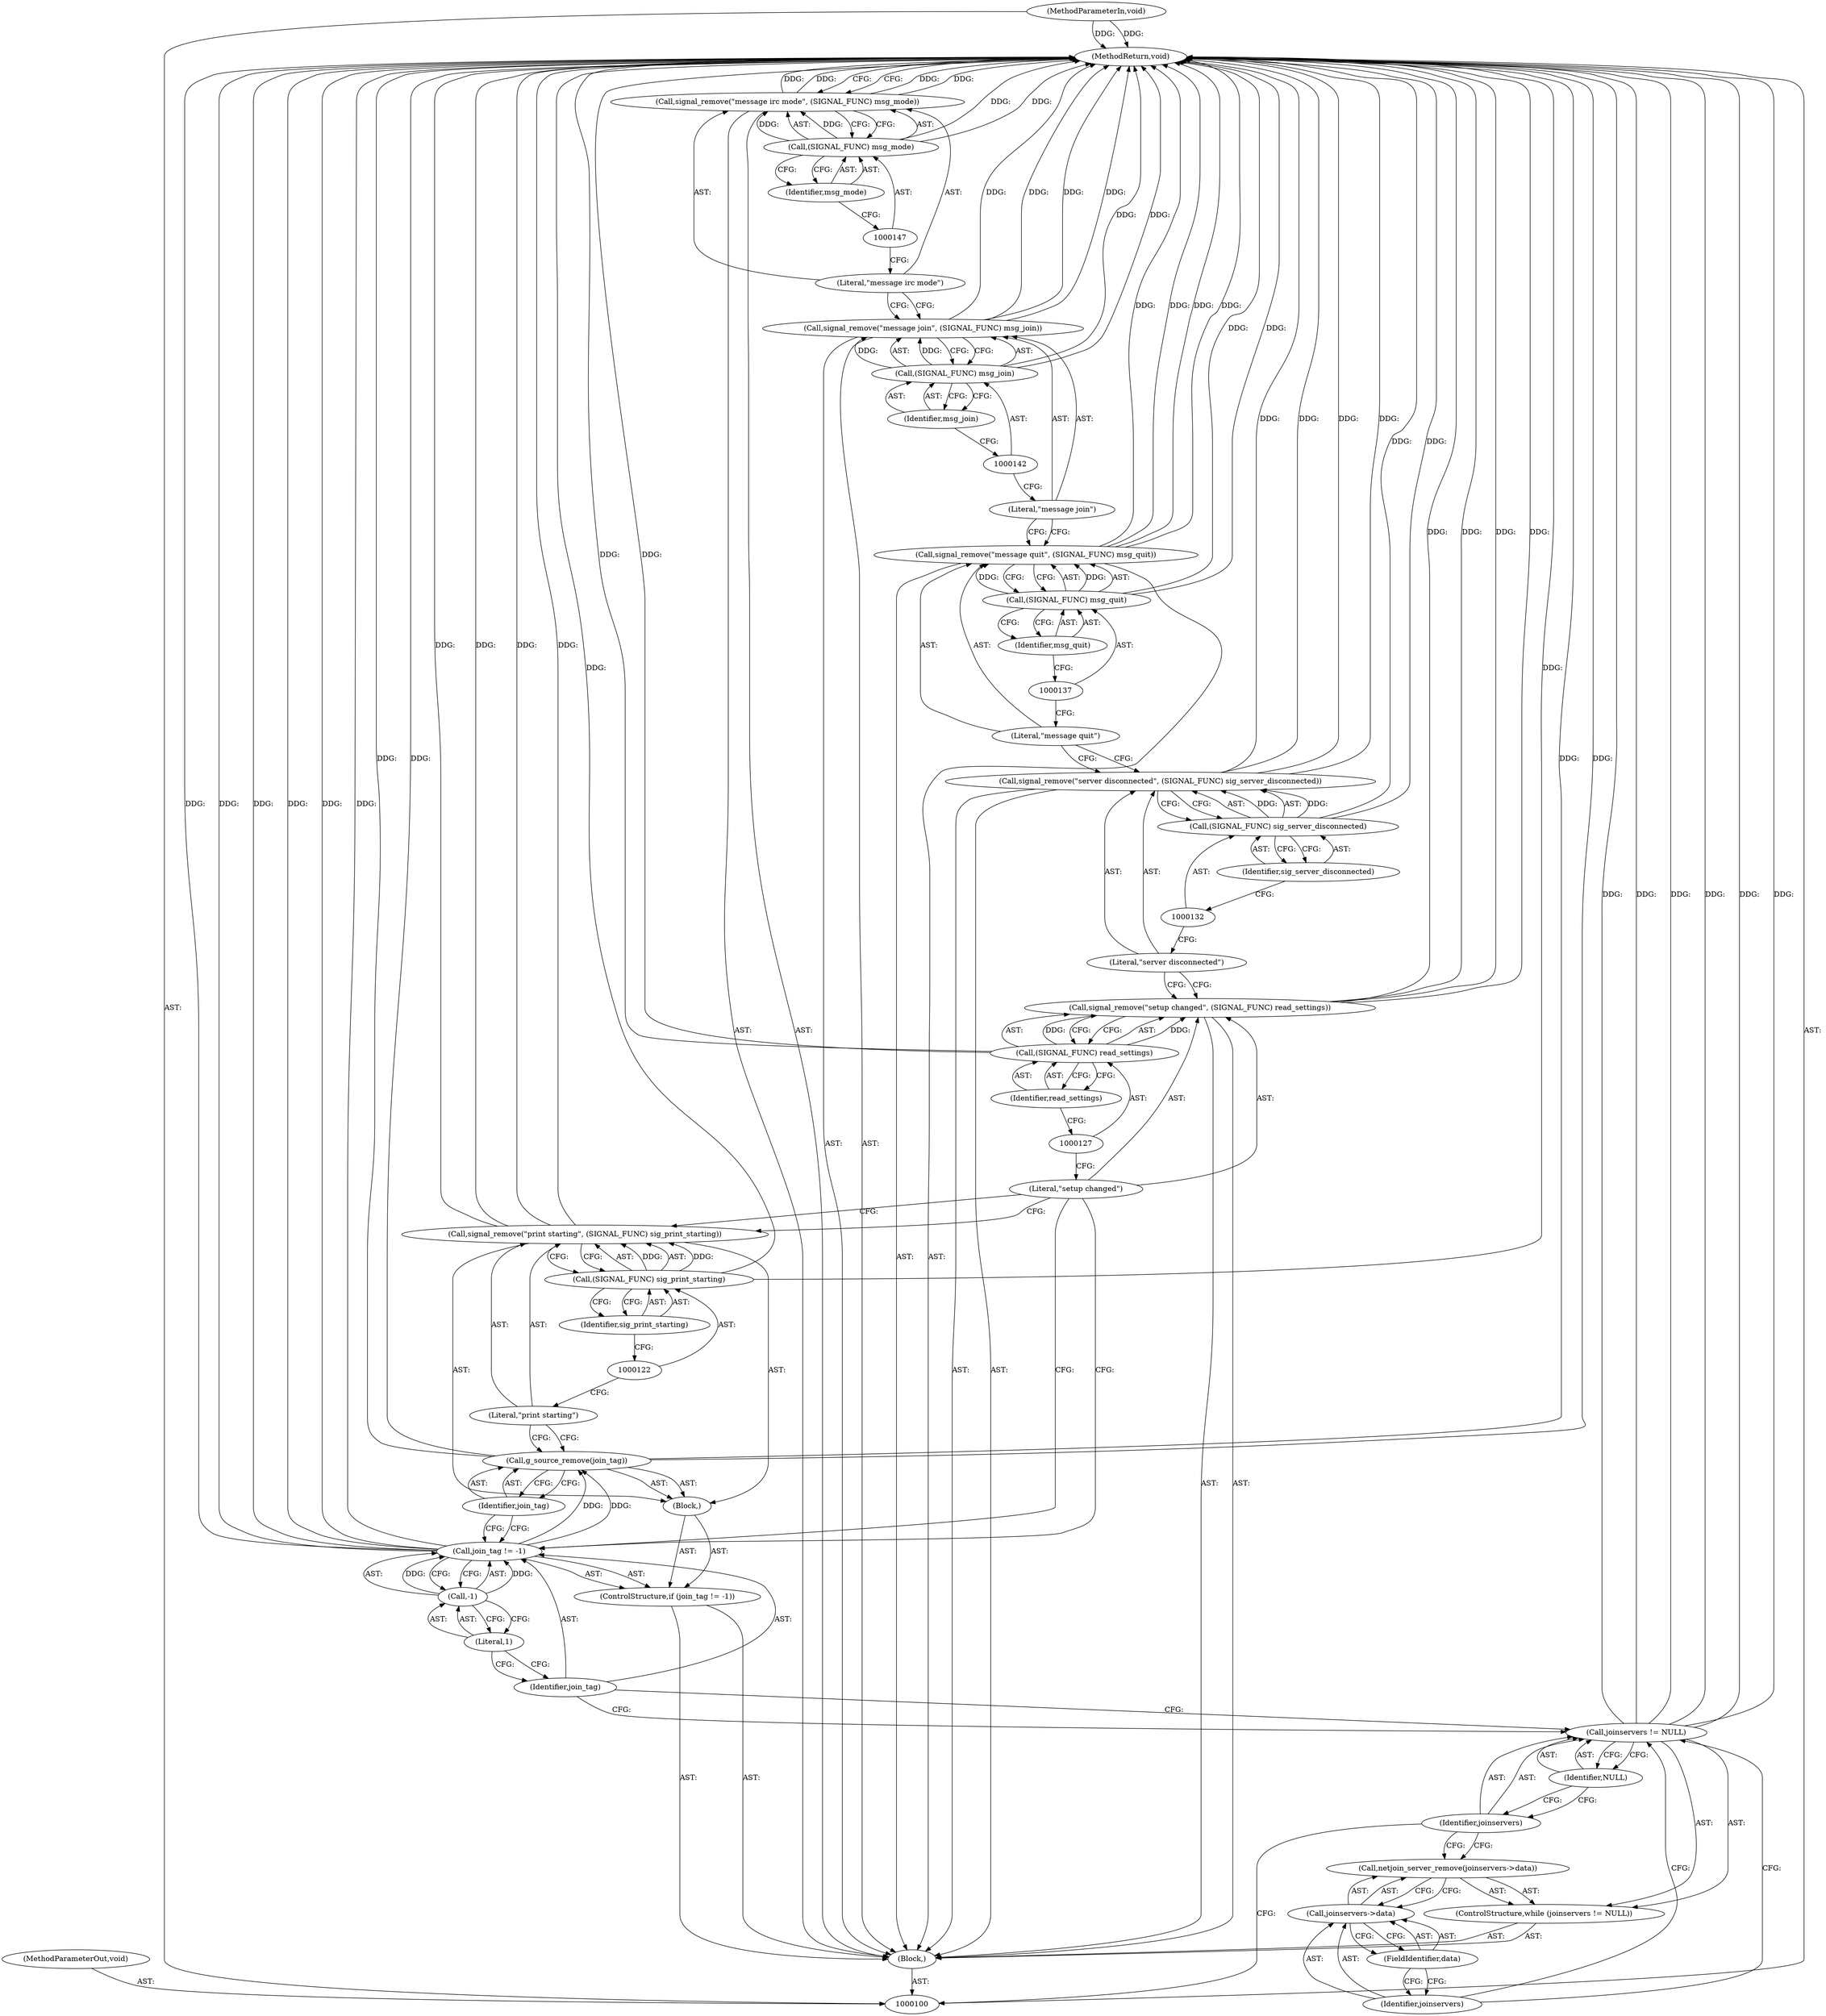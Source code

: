 digraph "0_irssi_77b2631c78461965bc9a7414aae206b5c514e1b3" {
"1000149" [label="(MethodReturn,void)"];
"1000101" [label="(MethodParameterIn,void)"];
"1000187" [label="(MethodParameterOut,void)"];
"1000125" [label="(Literal,\"setup changed\")"];
"1000124" [label="(Call,signal_remove(\"setup changed\", (SIGNAL_FUNC) read_settings))"];
"1000126" [label="(Call,(SIGNAL_FUNC) read_settings)"];
"1000128" [label="(Identifier,read_settings)"];
"1000129" [label="(Call,signal_remove(\"server disconnected\", (SIGNAL_FUNC) sig_server_disconnected))"];
"1000130" [label="(Literal,\"server disconnected\")"];
"1000131" [label="(Call,(SIGNAL_FUNC) sig_server_disconnected)"];
"1000133" [label="(Identifier,sig_server_disconnected)"];
"1000135" [label="(Literal,\"message quit\")"];
"1000134" [label="(Call,signal_remove(\"message quit\", (SIGNAL_FUNC) msg_quit))"];
"1000136" [label="(Call,(SIGNAL_FUNC) msg_quit)"];
"1000138" [label="(Identifier,msg_quit)"];
"1000140" [label="(Literal,\"message join\")"];
"1000139" [label="(Call,signal_remove(\"message join\", (SIGNAL_FUNC) msg_join))"];
"1000141" [label="(Call,(SIGNAL_FUNC) msg_join)"];
"1000143" [label="(Identifier,msg_join)"];
"1000144" [label="(Call,signal_remove(\"message irc mode\", (SIGNAL_FUNC) msg_mode))"];
"1000145" [label="(Literal,\"message irc mode\")"];
"1000146" [label="(Call,(SIGNAL_FUNC) msg_mode)"];
"1000148" [label="(Identifier,msg_mode)"];
"1000102" [label="(Block,)"];
"1000103" [label="(ControlStructure,while (joinservers != NULL))"];
"1000106" [label="(Identifier,NULL)"];
"1000104" [label="(Call,joinservers != NULL)"];
"1000105" [label="(Identifier,joinservers)"];
"1000107" [label="(Call,netjoin_server_remove(joinservers->data))"];
"1000108" [label="(Call,joinservers->data)"];
"1000109" [label="(Identifier,joinservers)"];
"1000110" [label="(FieldIdentifier,data)"];
"1000111" [label="(ControlStructure,if (join_tag != -1))"];
"1000114" [label="(Call,-1)"];
"1000115" [label="(Literal,1)"];
"1000116" [label="(Block,)"];
"1000112" [label="(Call,join_tag != -1)"];
"1000113" [label="(Identifier,join_tag)"];
"1000118" [label="(Identifier,join_tag)"];
"1000117" [label="(Call,g_source_remove(join_tag))"];
"1000120" [label="(Literal,\"print starting\")"];
"1000119" [label="(Call,signal_remove(\"print starting\", (SIGNAL_FUNC) sig_print_starting))"];
"1000121" [label="(Call,(SIGNAL_FUNC) sig_print_starting)"];
"1000123" [label="(Identifier,sig_print_starting)"];
"1000149" -> "1000100"  [label="AST: "];
"1000149" -> "1000144"  [label="CFG: "];
"1000117" -> "1000149"  [label="DDG: "];
"1000117" -> "1000149"  [label="DDG: "];
"1000124" -> "1000149"  [label="DDG: "];
"1000124" -> "1000149"  [label="DDG: "];
"1000104" -> "1000149"  [label="DDG: "];
"1000104" -> "1000149"  [label="DDG: "];
"1000104" -> "1000149"  [label="DDG: "];
"1000112" -> "1000149"  [label="DDG: "];
"1000112" -> "1000149"  [label="DDG: "];
"1000112" -> "1000149"  [label="DDG: "];
"1000119" -> "1000149"  [label="DDG: "];
"1000119" -> "1000149"  [label="DDG: "];
"1000146" -> "1000149"  [label="DDG: "];
"1000144" -> "1000149"  [label="DDG: "];
"1000144" -> "1000149"  [label="DDG: "];
"1000121" -> "1000149"  [label="DDG: "];
"1000139" -> "1000149"  [label="DDG: "];
"1000139" -> "1000149"  [label="DDG: "];
"1000129" -> "1000149"  [label="DDG: "];
"1000129" -> "1000149"  [label="DDG: "];
"1000134" -> "1000149"  [label="DDG: "];
"1000134" -> "1000149"  [label="DDG: "];
"1000131" -> "1000149"  [label="DDG: "];
"1000101" -> "1000149"  [label="DDG: "];
"1000141" -> "1000149"  [label="DDG: "];
"1000126" -> "1000149"  [label="DDG: "];
"1000136" -> "1000149"  [label="DDG: "];
"1000101" -> "1000100"  [label="AST: "];
"1000101" -> "1000149"  [label="DDG: "];
"1000187" -> "1000100"  [label="AST: "];
"1000125" -> "1000124"  [label="AST: "];
"1000125" -> "1000119"  [label="CFG: "];
"1000125" -> "1000112"  [label="CFG: "];
"1000127" -> "1000125"  [label="CFG: "];
"1000124" -> "1000102"  [label="AST: "];
"1000124" -> "1000126"  [label="CFG: "];
"1000125" -> "1000124"  [label="AST: "];
"1000126" -> "1000124"  [label="AST: "];
"1000130" -> "1000124"  [label="CFG: "];
"1000124" -> "1000149"  [label="DDG: "];
"1000124" -> "1000149"  [label="DDG: "];
"1000126" -> "1000124"  [label="DDG: "];
"1000126" -> "1000124"  [label="AST: "];
"1000126" -> "1000128"  [label="CFG: "];
"1000127" -> "1000126"  [label="AST: "];
"1000128" -> "1000126"  [label="AST: "];
"1000124" -> "1000126"  [label="CFG: "];
"1000126" -> "1000149"  [label="DDG: "];
"1000126" -> "1000124"  [label="DDG: "];
"1000128" -> "1000126"  [label="AST: "];
"1000128" -> "1000127"  [label="CFG: "];
"1000126" -> "1000128"  [label="CFG: "];
"1000129" -> "1000102"  [label="AST: "];
"1000129" -> "1000131"  [label="CFG: "];
"1000130" -> "1000129"  [label="AST: "];
"1000131" -> "1000129"  [label="AST: "];
"1000135" -> "1000129"  [label="CFG: "];
"1000129" -> "1000149"  [label="DDG: "];
"1000129" -> "1000149"  [label="DDG: "];
"1000131" -> "1000129"  [label="DDG: "];
"1000130" -> "1000129"  [label="AST: "];
"1000130" -> "1000124"  [label="CFG: "];
"1000132" -> "1000130"  [label="CFG: "];
"1000131" -> "1000129"  [label="AST: "];
"1000131" -> "1000133"  [label="CFG: "];
"1000132" -> "1000131"  [label="AST: "];
"1000133" -> "1000131"  [label="AST: "];
"1000129" -> "1000131"  [label="CFG: "];
"1000131" -> "1000149"  [label="DDG: "];
"1000131" -> "1000129"  [label="DDG: "];
"1000133" -> "1000131"  [label="AST: "];
"1000133" -> "1000132"  [label="CFG: "];
"1000131" -> "1000133"  [label="CFG: "];
"1000135" -> "1000134"  [label="AST: "];
"1000135" -> "1000129"  [label="CFG: "];
"1000137" -> "1000135"  [label="CFG: "];
"1000134" -> "1000102"  [label="AST: "];
"1000134" -> "1000136"  [label="CFG: "];
"1000135" -> "1000134"  [label="AST: "];
"1000136" -> "1000134"  [label="AST: "];
"1000140" -> "1000134"  [label="CFG: "];
"1000134" -> "1000149"  [label="DDG: "];
"1000134" -> "1000149"  [label="DDG: "];
"1000136" -> "1000134"  [label="DDG: "];
"1000136" -> "1000134"  [label="AST: "];
"1000136" -> "1000138"  [label="CFG: "];
"1000137" -> "1000136"  [label="AST: "];
"1000138" -> "1000136"  [label="AST: "];
"1000134" -> "1000136"  [label="CFG: "];
"1000136" -> "1000149"  [label="DDG: "];
"1000136" -> "1000134"  [label="DDG: "];
"1000138" -> "1000136"  [label="AST: "];
"1000138" -> "1000137"  [label="CFG: "];
"1000136" -> "1000138"  [label="CFG: "];
"1000140" -> "1000139"  [label="AST: "];
"1000140" -> "1000134"  [label="CFG: "];
"1000142" -> "1000140"  [label="CFG: "];
"1000139" -> "1000102"  [label="AST: "];
"1000139" -> "1000141"  [label="CFG: "];
"1000140" -> "1000139"  [label="AST: "];
"1000141" -> "1000139"  [label="AST: "];
"1000145" -> "1000139"  [label="CFG: "];
"1000139" -> "1000149"  [label="DDG: "];
"1000139" -> "1000149"  [label="DDG: "];
"1000141" -> "1000139"  [label="DDG: "];
"1000141" -> "1000139"  [label="AST: "];
"1000141" -> "1000143"  [label="CFG: "];
"1000142" -> "1000141"  [label="AST: "];
"1000143" -> "1000141"  [label="AST: "];
"1000139" -> "1000141"  [label="CFG: "];
"1000141" -> "1000149"  [label="DDG: "];
"1000141" -> "1000139"  [label="DDG: "];
"1000143" -> "1000141"  [label="AST: "];
"1000143" -> "1000142"  [label="CFG: "];
"1000141" -> "1000143"  [label="CFG: "];
"1000144" -> "1000102"  [label="AST: "];
"1000144" -> "1000146"  [label="CFG: "];
"1000145" -> "1000144"  [label="AST: "];
"1000146" -> "1000144"  [label="AST: "];
"1000149" -> "1000144"  [label="CFG: "];
"1000144" -> "1000149"  [label="DDG: "];
"1000144" -> "1000149"  [label="DDG: "];
"1000146" -> "1000144"  [label="DDG: "];
"1000145" -> "1000144"  [label="AST: "];
"1000145" -> "1000139"  [label="CFG: "];
"1000147" -> "1000145"  [label="CFG: "];
"1000146" -> "1000144"  [label="AST: "];
"1000146" -> "1000148"  [label="CFG: "];
"1000147" -> "1000146"  [label="AST: "];
"1000148" -> "1000146"  [label="AST: "];
"1000144" -> "1000146"  [label="CFG: "];
"1000146" -> "1000149"  [label="DDG: "];
"1000146" -> "1000144"  [label="DDG: "];
"1000148" -> "1000146"  [label="AST: "];
"1000148" -> "1000147"  [label="CFG: "];
"1000146" -> "1000148"  [label="CFG: "];
"1000102" -> "1000100"  [label="AST: "];
"1000103" -> "1000102"  [label="AST: "];
"1000111" -> "1000102"  [label="AST: "];
"1000124" -> "1000102"  [label="AST: "];
"1000129" -> "1000102"  [label="AST: "];
"1000134" -> "1000102"  [label="AST: "];
"1000139" -> "1000102"  [label="AST: "];
"1000144" -> "1000102"  [label="AST: "];
"1000103" -> "1000102"  [label="AST: "];
"1000104" -> "1000103"  [label="AST: "];
"1000107" -> "1000103"  [label="AST: "];
"1000106" -> "1000104"  [label="AST: "];
"1000106" -> "1000105"  [label="CFG: "];
"1000104" -> "1000106"  [label="CFG: "];
"1000104" -> "1000103"  [label="AST: "];
"1000104" -> "1000106"  [label="CFG: "];
"1000105" -> "1000104"  [label="AST: "];
"1000106" -> "1000104"  [label="AST: "];
"1000109" -> "1000104"  [label="CFG: "];
"1000113" -> "1000104"  [label="CFG: "];
"1000104" -> "1000149"  [label="DDG: "];
"1000104" -> "1000149"  [label="DDG: "];
"1000104" -> "1000149"  [label="DDG: "];
"1000105" -> "1000104"  [label="AST: "];
"1000105" -> "1000107"  [label="CFG: "];
"1000105" -> "1000100"  [label="CFG: "];
"1000106" -> "1000105"  [label="CFG: "];
"1000107" -> "1000103"  [label="AST: "];
"1000107" -> "1000108"  [label="CFG: "];
"1000108" -> "1000107"  [label="AST: "];
"1000105" -> "1000107"  [label="CFG: "];
"1000108" -> "1000107"  [label="AST: "];
"1000108" -> "1000110"  [label="CFG: "];
"1000109" -> "1000108"  [label="AST: "];
"1000110" -> "1000108"  [label="AST: "];
"1000107" -> "1000108"  [label="CFG: "];
"1000109" -> "1000108"  [label="AST: "];
"1000109" -> "1000104"  [label="CFG: "];
"1000110" -> "1000109"  [label="CFG: "];
"1000110" -> "1000108"  [label="AST: "];
"1000110" -> "1000109"  [label="CFG: "];
"1000108" -> "1000110"  [label="CFG: "];
"1000111" -> "1000102"  [label="AST: "];
"1000112" -> "1000111"  [label="AST: "];
"1000116" -> "1000111"  [label="AST: "];
"1000114" -> "1000112"  [label="AST: "];
"1000114" -> "1000115"  [label="CFG: "];
"1000115" -> "1000114"  [label="AST: "];
"1000112" -> "1000114"  [label="CFG: "];
"1000114" -> "1000112"  [label="DDG: "];
"1000115" -> "1000114"  [label="AST: "];
"1000115" -> "1000113"  [label="CFG: "];
"1000114" -> "1000115"  [label="CFG: "];
"1000116" -> "1000111"  [label="AST: "];
"1000117" -> "1000116"  [label="AST: "];
"1000119" -> "1000116"  [label="AST: "];
"1000112" -> "1000111"  [label="AST: "];
"1000112" -> "1000114"  [label="CFG: "];
"1000113" -> "1000112"  [label="AST: "];
"1000114" -> "1000112"  [label="AST: "];
"1000118" -> "1000112"  [label="CFG: "];
"1000125" -> "1000112"  [label="CFG: "];
"1000112" -> "1000149"  [label="DDG: "];
"1000112" -> "1000149"  [label="DDG: "];
"1000112" -> "1000149"  [label="DDG: "];
"1000114" -> "1000112"  [label="DDG: "];
"1000112" -> "1000117"  [label="DDG: "];
"1000113" -> "1000112"  [label="AST: "];
"1000113" -> "1000104"  [label="CFG: "];
"1000115" -> "1000113"  [label="CFG: "];
"1000118" -> "1000117"  [label="AST: "];
"1000118" -> "1000112"  [label="CFG: "];
"1000117" -> "1000118"  [label="CFG: "];
"1000117" -> "1000116"  [label="AST: "];
"1000117" -> "1000118"  [label="CFG: "];
"1000118" -> "1000117"  [label="AST: "];
"1000120" -> "1000117"  [label="CFG: "];
"1000117" -> "1000149"  [label="DDG: "];
"1000117" -> "1000149"  [label="DDG: "];
"1000112" -> "1000117"  [label="DDG: "];
"1000120" -> "1000119"  [label="AST: "];
"1000120" -> "1000117"  [label="CFG: "];
"1000122" -> "1000120"  [label="CFG: "];
"1000119" -> "1000116"  [label="AST: "];
"1000119" -> "1000121"  [label="CFG: "];
"1000120" -> "1000119"  [label="AST: "];
"1000121" -> "1000119"  [label="AST: "];
"1000125" -> "1000119"  [label="CFG: "];
"1000119" -> "1000149"  [label="DDG: "];
"1000119" -> "1000149"  [label="DDG: "];
"1000121" -> "1000119"  [label="DDG: "];
"1000121" -> "1000119"  [label="AST: "];
"1000121" -> "1000123"  [label="CFG: "];
"1000122" -> "1000121"  [label="AST: "];
"1000123" -> "1000121"  [label="AST: "];
"1000119" -> "1000121"  [label="CFG: "];
"1000121" -> "1000149"  [label="DDG: "];
"1000121" -> "1000119"  [label="DDG: "];
"1000123" -> "1000121"  [label="AST: "];
"1000123" -> "1000122"  [label="CFG: "];
"1000121" -> "1000123"  [label="CFG: "];
}
